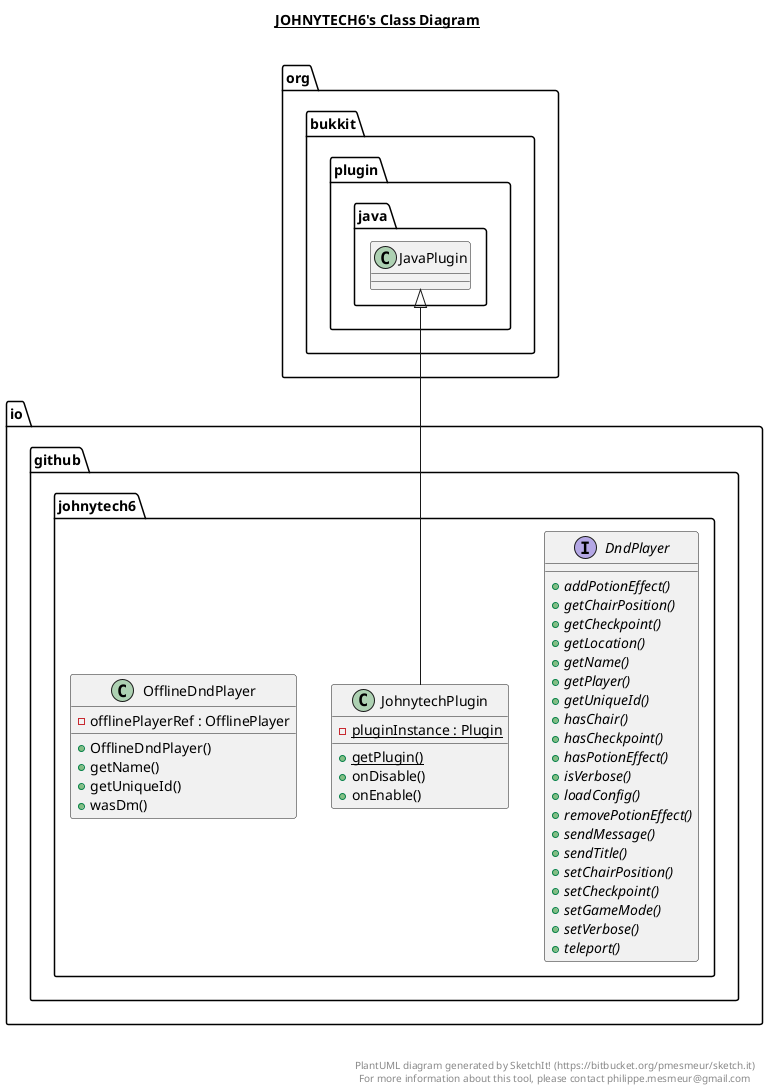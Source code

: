 @startuml

title __JOHNYTECH6's Class Diagram__\n

  namespace io.github.johnytech6 {
    interface io.github.johnytech6.DndPlayer {
        {abstract} + addPotionEffect()
        {abstract} + getChairPosition()
        {abstract} + getCheckpoint()
        {abstract} + getLocation()
        {abstract} + getName()
        {abstract} + getPlayer()
        {abstract} + getUniqueId()
        {abstract} + hasChair()
        {abstract} + hasCheckpoint()
        {abstract} + hasPotionEffect()
        {abstract} + isVerbose()
        {abstract} + loadConfig()
        {abstract} + removePotionEffect()
        {abstract} + sendMessage()
        {abstract} + sendTitle()
        {abstract} + setChairPosition()
        {abstract} + setCheckpoint()
        {abstract} + setGameMode()
        {abstract} + setVerbose()
        {abstract} + teleport()
    }
  }
  

  namespace io.github.johnytech6 {
    class io.github.johnytech6.JohnytechPlugin {
        {static} - pluginInstance : Plugin
        {static} + getPlugin()
        + onDisable()
        + onEnable()
    }
  }
  

  namespace io.github.johnytech6 {
    class io.github.johnytech6.OfflineDndPlayer {
        - offlinePlayerRef : OfflinePlayer
        + OfflineDndPlayer()
        + getName()
        + getUniqueId()
        + wasDm()
    }
  }
  

  io.github.johnytech6.JohnytechPlugin -up-|> org.bukkit.plugin.java.JavaPlugin


right footer


PlantUML diagram generated by SketchIt! (https://bitbucket.org/pmesmeur/sketch.it)
For more information about this tool, please contact philippe.mesmeur@gmail.com
endfooter

@enduml
